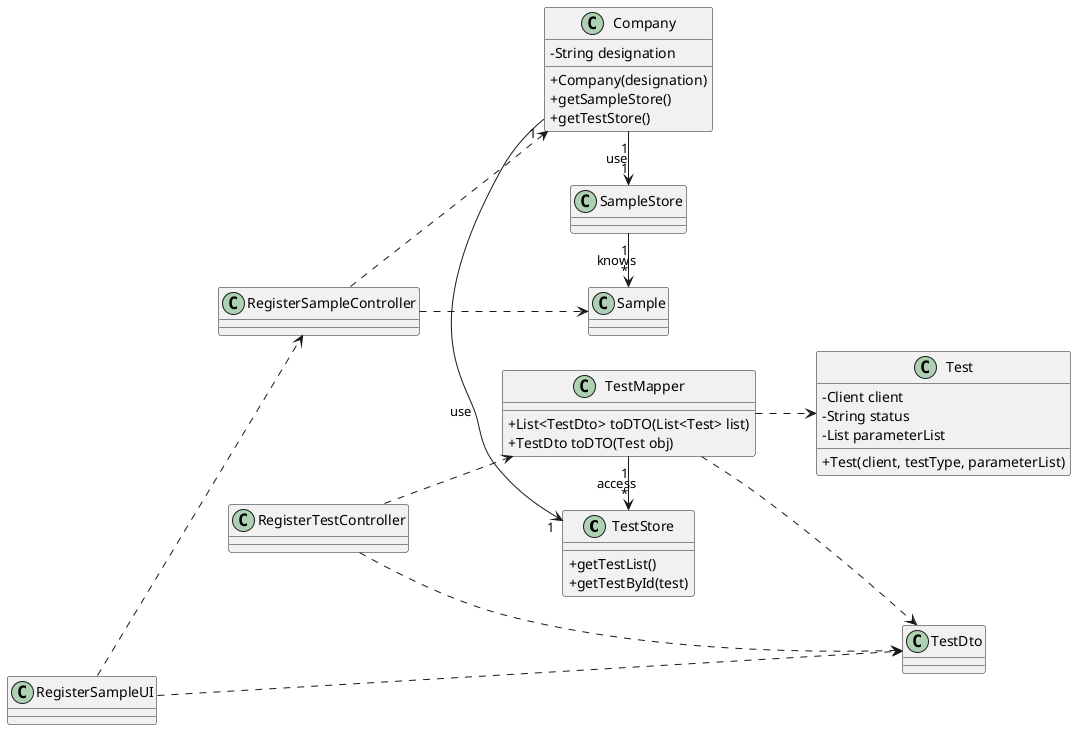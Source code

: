 @startuml
'https://plantuml.com/sequence-diagram

skinparam classAttributeIconSize 0
left to right direction

class TestStore {
  + getTestList()
  + getTestById(test)
}

class Test {
  -Client client
  -String status
  -List parameterList
  +Test(client, testType, parameterList)
}

class Company {
  -String designation
  + Company(designation)
  + getSampleStore()
  + getTestStore()
}

class TestMapper {
  + List<TestDto> toDTO(List<Test> list)
  + TestDto toDTO(Test obj)
}

class RegisterSampleUI

class RegisterSampleController

class Sample

RegisterSampleUI ..> TestDto
RegisterSampleUI ..> RegisterSampleController

RegisterSampleController ..> Company
RegisterSampleController ..> Sample
RegisterTestController ..> TestMapper
RegisterTestController ..> TestDto
TestMapper ..> Test
TestMapper ..> TestDto

Company "1" -> "1" TestStore : use
Company "1" -> "1" SampleStore : use
SampleStore"1" -> "*" Sample : knows
TestMapper"1"->"*" TestStore : access
@enduml